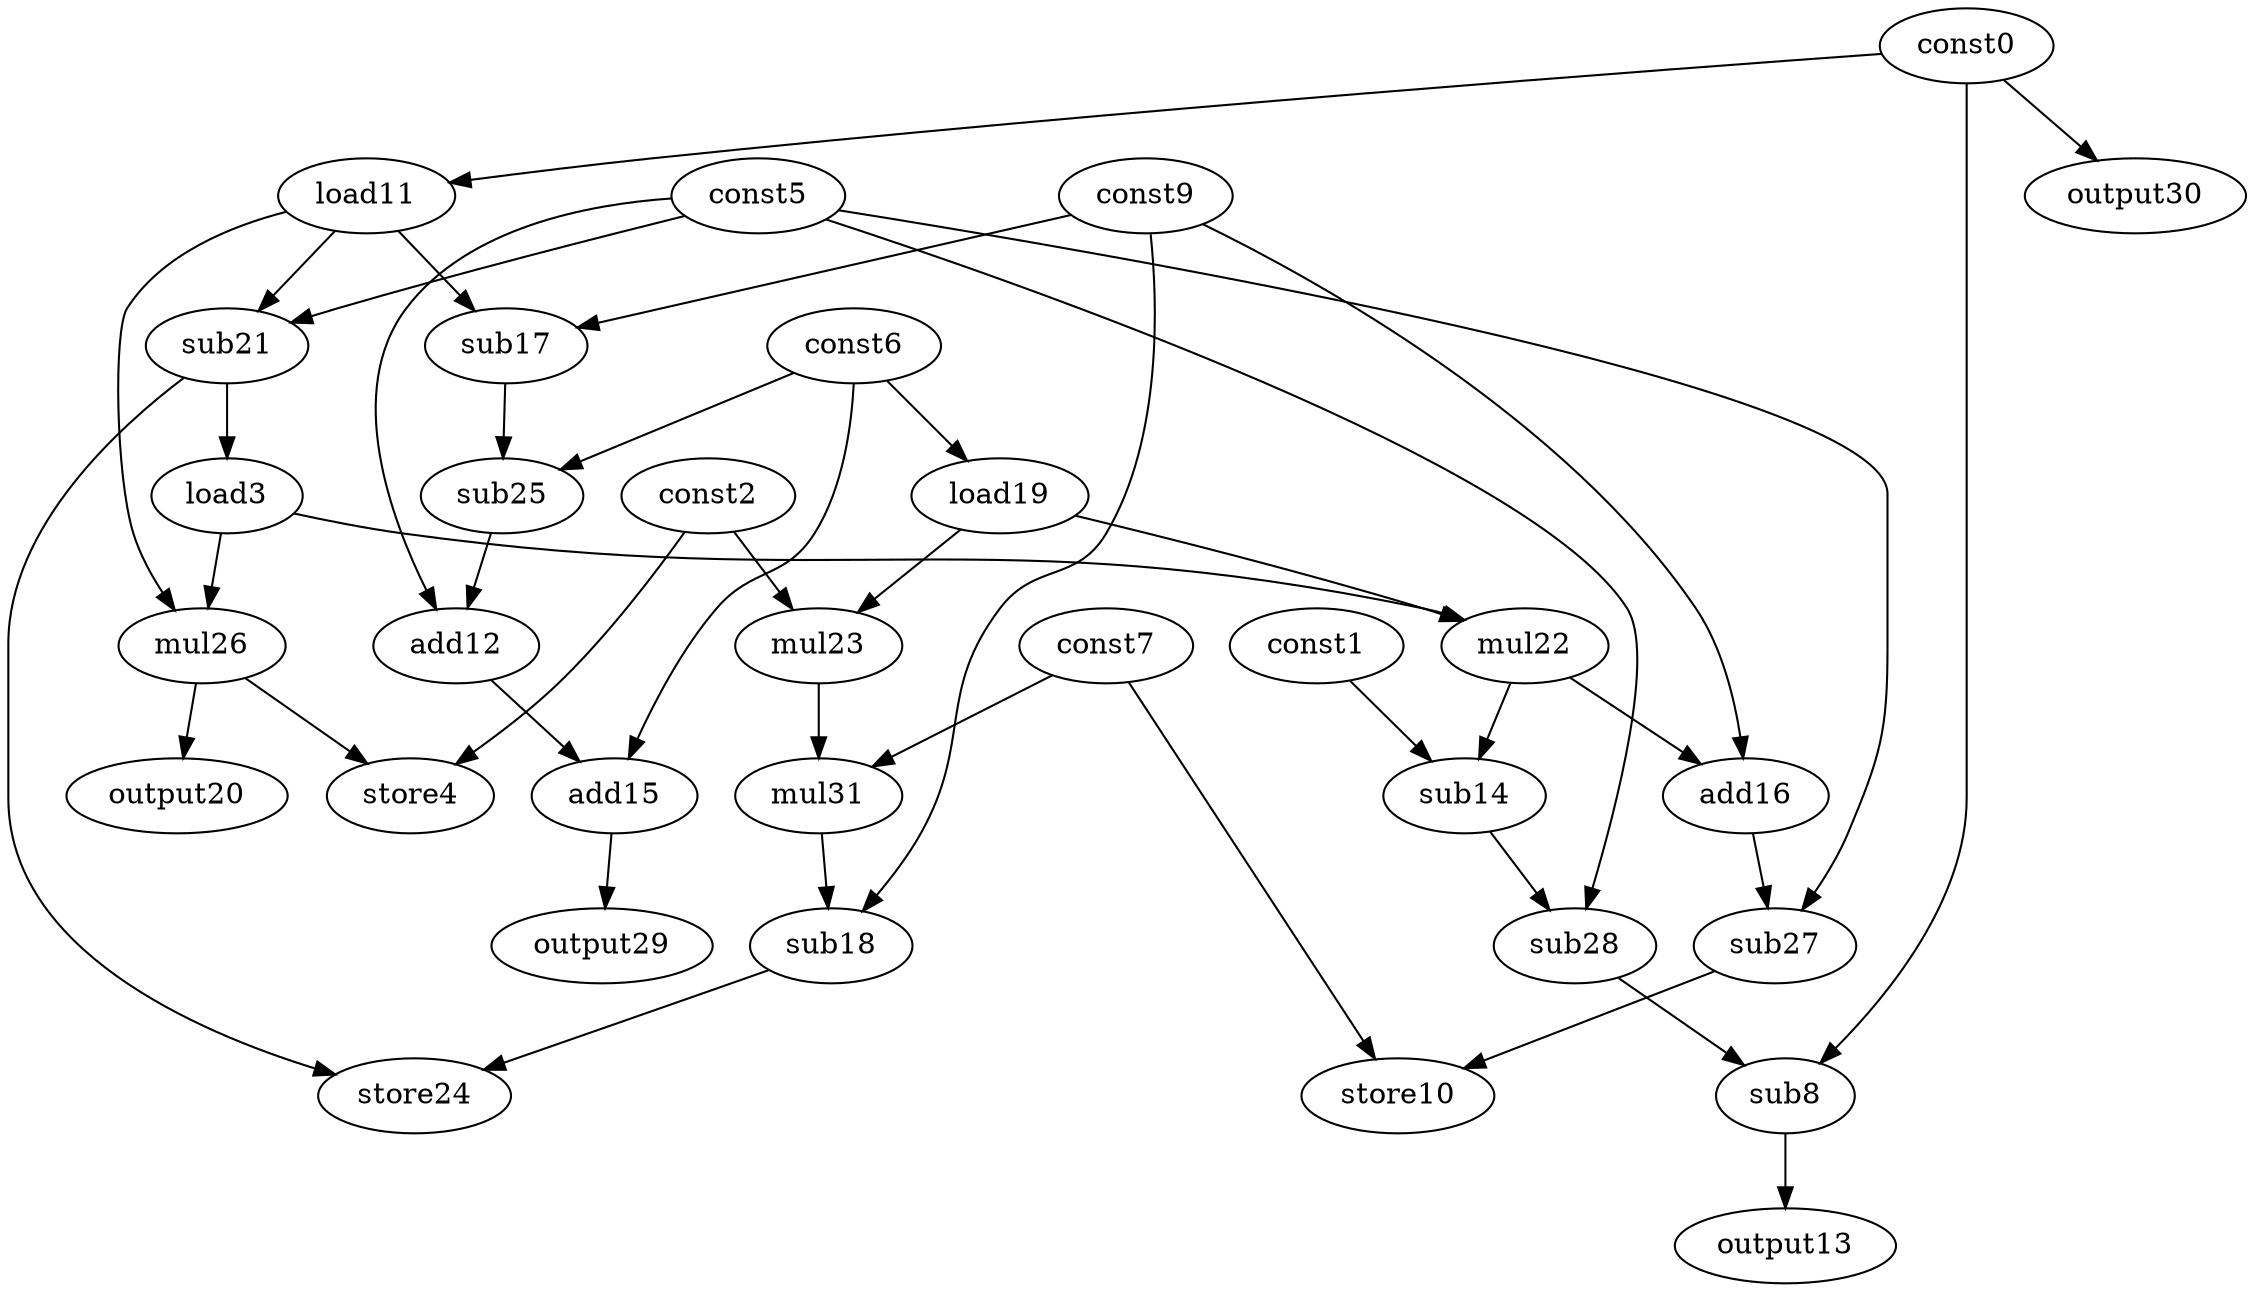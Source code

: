 digraph G { 
const0[opcode=const]; 
const1[opcode=const]; 
const2[opcode=const]; 
load3[opcode=load]; 
store4[opcode=store]; 
const5[opcode=const]; 
const6[opcode=const]; 
const7[opcode=const]; 
sub8[opcode=sub]; 
const9[opcode=const]; 
store10[opcode=store]; 
load11[opcode=load]; 
add12[opcode=add]; 
output13[opcode=output]; 
sub14[opcode=sub]; 
add15[opcode=add]; 
add16[opcode=add]; 
sub17[opcode=sub]; 
sub18[opcode=sub]; 
load19[opcode=load]; 
output20[opcode=output]; 
sub21[opcode=sub]; 
mul22[opcode=mul]; 
mul23[opcode=mul]; 
store24[opcode=store]; 
sub25[opcode=sub]; 
mul26[opcode=mul]; 
sub27[opcode=sub]; 
sub28[opcode=sub]; 
output29[opcode=output]; 
output30[opcode=output]; 
mul31[opcode=mul]; 
const0->load11[operand=0];
const6->load19[operand=0];
const0->output30[operand=0];
const9->sub17[operand=0];
load11->sub17[operand=1];
load11->sub21[operand=0];
const5->sub21[operand=1];
const2->mul23[operand=0];
load19->mul23[operand=1];
sub21->load3[operand=0];
sub17->sub25[operand=0];
const6->sub25[operand=1];
mul23->mul31[operand=0];
const7->mul31[operand=1];
sub25->add12[operand=0];
const5->add12[operand=1];
const9->sub18[operand=0];
mul31->sub18[operand=1];
load19->mul22[operand=0];
load3->mul22[operand=1];
load3->mul26[operand=0];
load11->mul26[operand=1];
mul26->store4[operand=0];
const2->store4[operand=1];
const1->sub14[operand=0];
mul22->sub14[operand=1];
add12->add15[operand=0];
const6->add15[operand=1];
const9->add16[operand=0];
mul22->add16[operand=1];
mul26->output20[operand=0];
sub18->store24[operand=0];
sub21->store24[operand=1];
add16->sub27[operand=0];
const5->sub27[operand=1];
const5->sub28[operand=0];
sub14->sub28[operand=1];
add15->output29[operand=0];
const0->sub8[operand=0];
sub28->sub8[operand=1];
sub27->store10[operand=0];
const7->store10[operand=1];
sub8->output13[operand=0];
}
